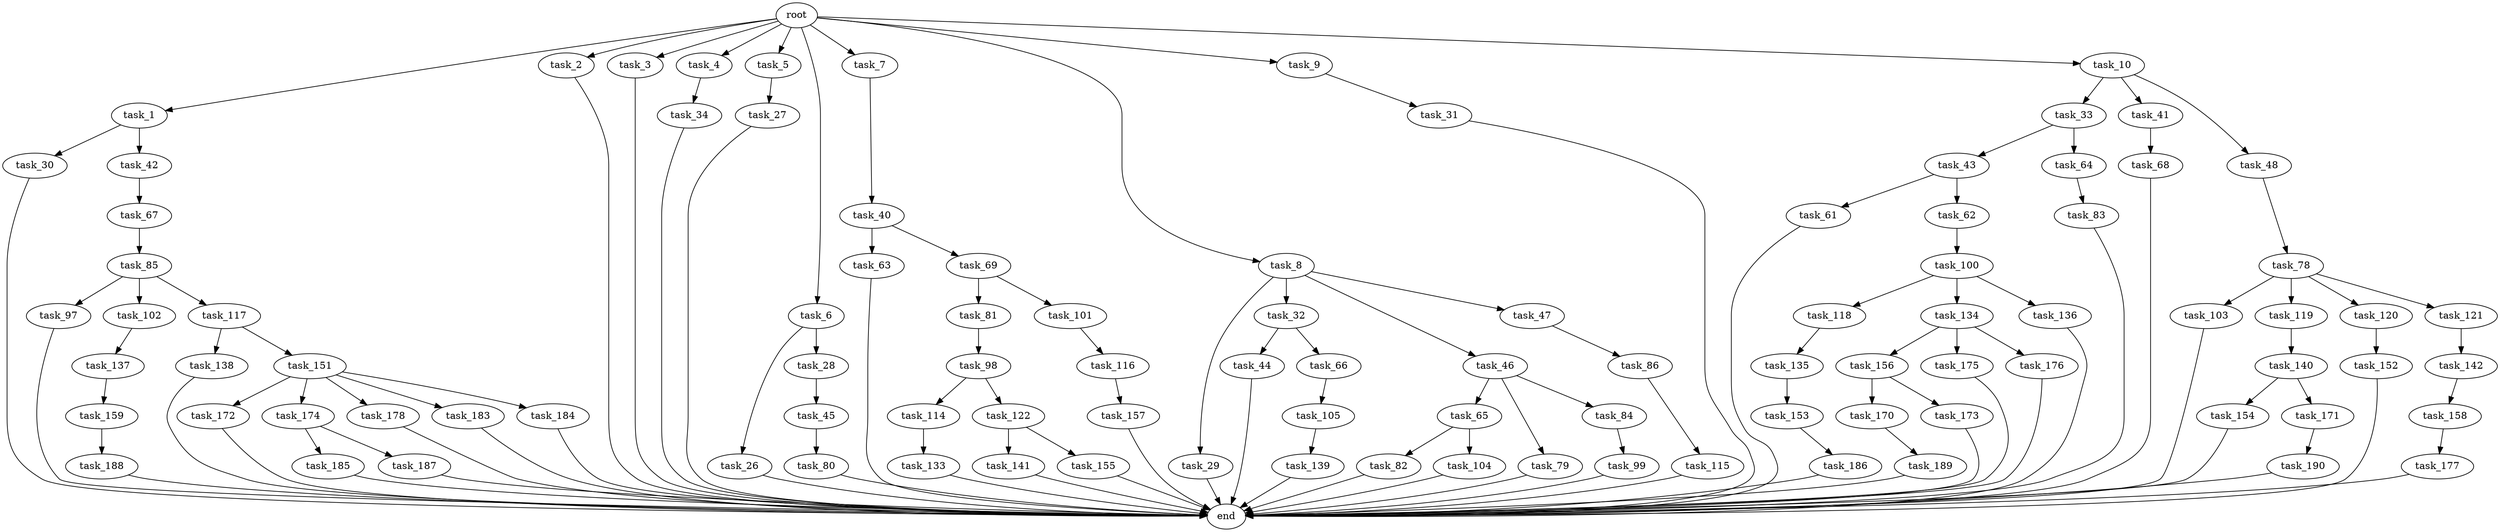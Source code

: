 digraph G {
  root [size="0.000000"];
  task_1 [size="2.048000"];
  task_2 [size="2.048000"];
  task_3 [size="2.048000"];
  task_4 [size="2.048000"];
  task_5 [size="2.048000"];
  task_6 [size="2.048000"];
  task_7 [size="2.048000"];
  task_8 [size="2.048000"];
  task_9 [size="2.048000"];
  task_10 [size="2.048000"];
  task_26 [size="1099511627.776000"];
  task_27 [size="841813590.016000"];
  task_28 [size="1099511627.776000"];
  task_29 [size="68719476.736000"];
  task_30 [size="1099511627.776000"];
  task_31 [size="68719476.736000"];
  task_32 [size="68719476.736000"];
  task_33 [size="1099511627.776000"];
  task_34 [size="68719476.736000"];
  task_40 [size="1391569403.904000"];
  task_41 [size="1099511627.776000"];
  task_42 [size="1099511627.776000"];
  task_43 [size="154618822.656000"];
  task_44 [size="1717986918.400000"];
  task_45 [size="274877906.944000"];
  task_46 [size="68719476.736000"];
  task_47 [size="68719476.736000"];
  task_48 [size="1099511627.776000"];
  task_61 [size="68719476.736000"];
  task_62 [size="68719476.736000"];
  task_63 [size="274877906.944000"];
  task_64 [size="154618822.656000"];
  task_65 [size="429496729.600000"];
  task_66 [size="1717986918.400000"];
  task_67 [size="1717986918.400000"];
  task_68 [size="1391569403.904000"];
  task_69 [size="274877906.944000"];
  task_78 [size="274877906.944000"];
  task_79 [size="429496729.600000"];
  task_80 [size="841813590.016000"];
  task_81 [size="154618822.656000"];
  task_82 [size="1717986918.400000"];
  task_83 [size="154618822.656000"];
  task_84 [size="429496729.600000"];
  task_85 [size="274877906.944000"];
  task_86 [size="841813590.016000"];
  task_97 [size="274877906.944000"];
  task_98 [size="68719476.736000"];
  task_99 [size="618475290.624000"];
  task_100 [size="154618822.656000"];
  task_101 [size="154618822.656000"];
  task_102 [size="274877906.944000"];
  task_103 [size="274877906.944000"];
  task_104 [size="1717986918.400000"];
  task_105 [size="841813590.016000"];
  task_114 [size="841813590.016000"];
  task_115 [size="154618822.656000"];
  task_116 [size="154618822.656000"];
  task_117 [size="274877906.944000"];
  task_118 [size="841813590.016000"];
  task_119 [size="274877906.944000"];
  task_120 [size="274877906.944000"];
  task_121 [size="274877906.944000"];
  task_122 [size="841813590.016000"];
  task_133 [size="429496729.600000"];
  task_134 [size="841813590.016000"];
  task_135 [size="154618822.656000"];
  task_136 [size="841813590.016000"];
  task_137 [size="429496729.600000"];
  task_138 [size="1391569403.904000"];
  task_139 [size="1717986918.400000"];
  task_140 [size="68719476.736000"];
  task_141 [size="274877906.944000"];
  task_142 [size="154618822.656000"];
  task_151 [size="1391569403.904000"];
  task_152 [size="841813590.016000"];
  task_153 [size="429496729.600000"];
  task_154 [size="274877906.944000"];
  task_155 [size="274877906.944000"];
  task_156 [size="841813590.016000"];
  task_157 [size="154618822.656000"];
  task_158 [size="618475290.624000"];
  task_159 [size="274877906.944000"];
  task_170 [size="1099511627.776000"];
  task_171 [size="274877906.944000"];
  task_172 [size="68719476.736000"];
  task_173 [size="1099511627.776000"];
  task_174 [size="68719476.736000"];
  task_175 [size="841813590.016000"];
  task_176 [size="841813590.016000"];
  task_177 [size="274877906.944000"];
  task_178 [size="68719476.736000"];
  task_183 [size="68719476.736000"];
  task_184 [size="68719476.736000"];
  task_185 [size="841813590.016000"];
  task_186 [size="1099511627.776000"];
  task_187 [size="841813590.016000"];
  task_188 [size="1391569403.904000"];
  task_189 [size="68719476.736000"];
  task_190 [size="154618822.656000"];
  end [size="0.000000"];

  root -> task_1 [size="1.000000"];
  root -> task_2 [size="1.000000"];
  root -> task_3 [size="1.000000"];
  root -> task_4 [size="1.000000"];
  root -> task_5 [size="1.000000"];
  root -> task_6 [size="1.000000"];
  root -> task_7 [size="1.000000"];
  root -> task_8 [size="1.000000"];
  root -> task_9 [size="1.000000"];
  root -> task_10 [size="1.000000"];
  task_1 -> task_30 [size="536870912.000000"];
  task_1 -> task_42 [size="536870912.000000"];
  task_2 -> end [size="1.000000"];
  task_3 -> end [size="1.000000"];
  task_4 -> task_34 [size="33554432.000000"];
  task_5 -> task_27 [size="411041792.000000"];
  task_6 -> task_26 [size="536870912.000000"];
  task_6 -> task_28 [size="536870912.000000"];
  task_7 -> task_40 [size="679477248.000000"];
  task_8 -> task_29 [size="33554432.000000"];
  task_8 -> task_32 [size="33554432.000000"];
  task_8 -> task_46 [size="33554432.000000"];
  task_8 -> task_47 [size="33554432.000000"];
  task_9 -> task_31 [size="33554432.000000"];
  task_10 -> task_33 [size="536870912.000000"];
  task_10 -> task_41 [size="536870912.000000"];
  task_10 -> task_48 [size="536870912.000000"];
  task_26 -> end [size="1.000000"];
  task_27 -> end [size="1.000000"];
  task_28 -> task_45 [size="134217728.000000"];
  task_29 -> end [size="1.000000"];
  task_30 -> end [size="1.000000"];
  task_31 -> end [size="1.000000"];
  task_32 -> task_44 [size="838860800.000000"];
  task_32 -> task_66 [size="838860800.000000"];
  task_33 -> task_43 [size="75497472.000000"];
  task_33 -> task_64 [size="75497472.000000"];
  task_34 -> end [size="1.000000"];
  task_40 -> task_63 [size="134217728.000000"];
  task_40 -> task_69 [size="134217728.000000"];
  task_41 -> task_68 [size="679477248.000000"];
  task_42 -> task_67 [size="838860800.000000"];
  task_43 -> task_61 [size="33554432.000000"];
  task_43 -> task_62 [size="33554432.000000"];
  task_44 -> end [size="1.000000"];
  task_45 -> task_80 [size="411041792.000000"];
  task_46 -> task_65 [size="209715200.000000"];
  task_46 -> task_79 [size="209715200.000000"];
  task_46 -> task_84 [size="209715200.000000"];
  task_47 -> task_86 [size="411041792.000000"];
  task_48 -> task_78 [size="134217728.000000"];
  task_61 -> end [size="1.000000"];
  task_62 -> task_100 [size="75497472.000000"];
  task_63 -> end [size="1.000000"];
  task_64 -> task_83 [size="75497472.000000"];
  task_65 -> task_82 [size="838860800.000000"];
  task_65 -> task_104 [size="838860800.000000"];
  task_66 -> task_105 [size="411041792.000000"];
  task_67 -> task_85 [size="134217728.000000"];
  task_68 -> end [size="1.000000"];
  task_69 -> task_81 [size="75497472.000000"];
  task_69 -> task_101 [size="75497472.000000"];
  task_78 -> task_103 [size="134217728.000000"];
  task_78 -> task_119 [size="134217728.000000"];
  task_78 -> task_120 [size="134217728.000000"];
  task_78 -> task_121 [size="134217728.000000"];
  task_79 -> end [size="1.000000"];
  task_80 -> end [size="1.000000"];
  task_81 -> task_98 [size="33554432.000000"];
  task_82 -> end [size="1.000000"];
  task_83 -> end [size="1.000000"];
  task_84 -> task_99 [size="301989888.000000"];
  task_85 -> task_97 [size="134217728.000000"];
  task_85 -> task_102 [size="134217728.000000"];
  task_85 -> task_117 [size="134217728.000000"];
  task_86 -> task_115 [size="75497472.000000"];
  task_97 -> end [size="1.000000"];
  task_98 -> task_114 [size="411041792.000000"];
  task_98 -> task_122 [size="411041792.000000"];
  task_99 -> end [size="1.000000"];
  task_100 -> task_118 [size="411041792.000000"];
  task_100 -> task_134 [size="411041792.000000"];
  task_100 -> task_136 [size="411041792.000000"];
  task_101 -> task_116 [size="75497472.000000"];
  task_102 -> task_137 [size="209715200.000000"];
  task_103 -> end [size="1.000000"];
  task_104 -> end [size="1.000000"];
  task_105 -> task_139 [size="838860800.000000"];
  task_114 -> task_133 [size="209715200.000000"];
  task_115 -> end [size="1.000000"];
  task_116 -> task_157 [size="75497472.000000"];
  task_117 -> task_138 [size="679477248.000000"];
  task_117 -> task_151 [size="679477248.000000"];
  task_118 -> task_135 [size="75497472.000000"];
  task_119 -> task_140 [size="33554432.000000"];
  task_120 -> task_152 [size="411041792.000000"];
  task_121 -> task_142 [size="75497472.000000"];
  task_122 -> task_141 [size="134217728.000000"];
  task_122 -> task_155 [size="134217728.000000"];
  task_133 -> end [size="1.000000"];
  task_134 -> task_156 [size="411041792.000000"];
  task_134 -> task_175 [size="411041792.000000"];
  task_134 -> task_176 [size="411041792.000000"];
  task_135 -> task_153 [size="209715200.000000"];
  task_136 -> end [size="1.000000"];
  task_137 -> task_159 [size="134217728.000000"];
  task_138 -> end [size="1.000000"];
  task_139 -> end [size="1.000000"];
  task_140 -> task_154 [size="134217728.000000"];
  task_140 -> task_171 [size="134217728.000000"];
  task_141 -> end [size="1.000000"];
  task_142 -> task_158 [size="301989888.000000"];
  task_151 -> task_172 [size="33554432.000000"];
  task_151 -> task_174 [size="33554432.000000"];
  task_151 -> task_178 [size="33554432.000000"];
  task_151 -> task_183 [size="33554432.000000"];
  task_151 -> task_184 [size="33554432.000000"];
  task_152 -> end [size="1.000000"];
  task_153 -> task_186 [size="536870912.000000"];
  task_154 -> end [size="1.000000"];
  task_155 -> end [size="1.000000"];
  task_156 -> task_170 [size="536870912.000000"];
  task_156 -> task_173 [size="536870912.000000"];
  task_157 -> end [size="1.000000"];
  task_158 -> task_177 [size="134217728.000000"];
  task_159 -> task_188 [size="679477248.000000"];
  task_170 -> task_189 [size="33554432.000000"];
  task_171 -> task_190 [size="75497472.000000"];
  task_172 -> end [size="1.000000"];
  task_173 -> end [size="1.000000"];
  task_174 -> task_185 [size="411041792.000000"];
  task_174 -> task_187 [size="411041792.000000"];
  task_175 -> end [size="1.000000"];
  task_176 -> end [size="1.000000"];
  task_177 -> end [size="1.000000"];
  task_178 -> end [size="1.000000"];
  task_183 -> end [size="1.000000"];
  task_184 -> end [size="1.000000"];
  task_185 -> end [size="1.000000"];
  task_186 -> end [size="1.000000"];
  task_187 -> end [size="1.000000"];
  task_188 -> end [size="1.000000"];
  task_189 -> end [size="1.000000"];
  task_190 -> end [size="1.000000"];
}
